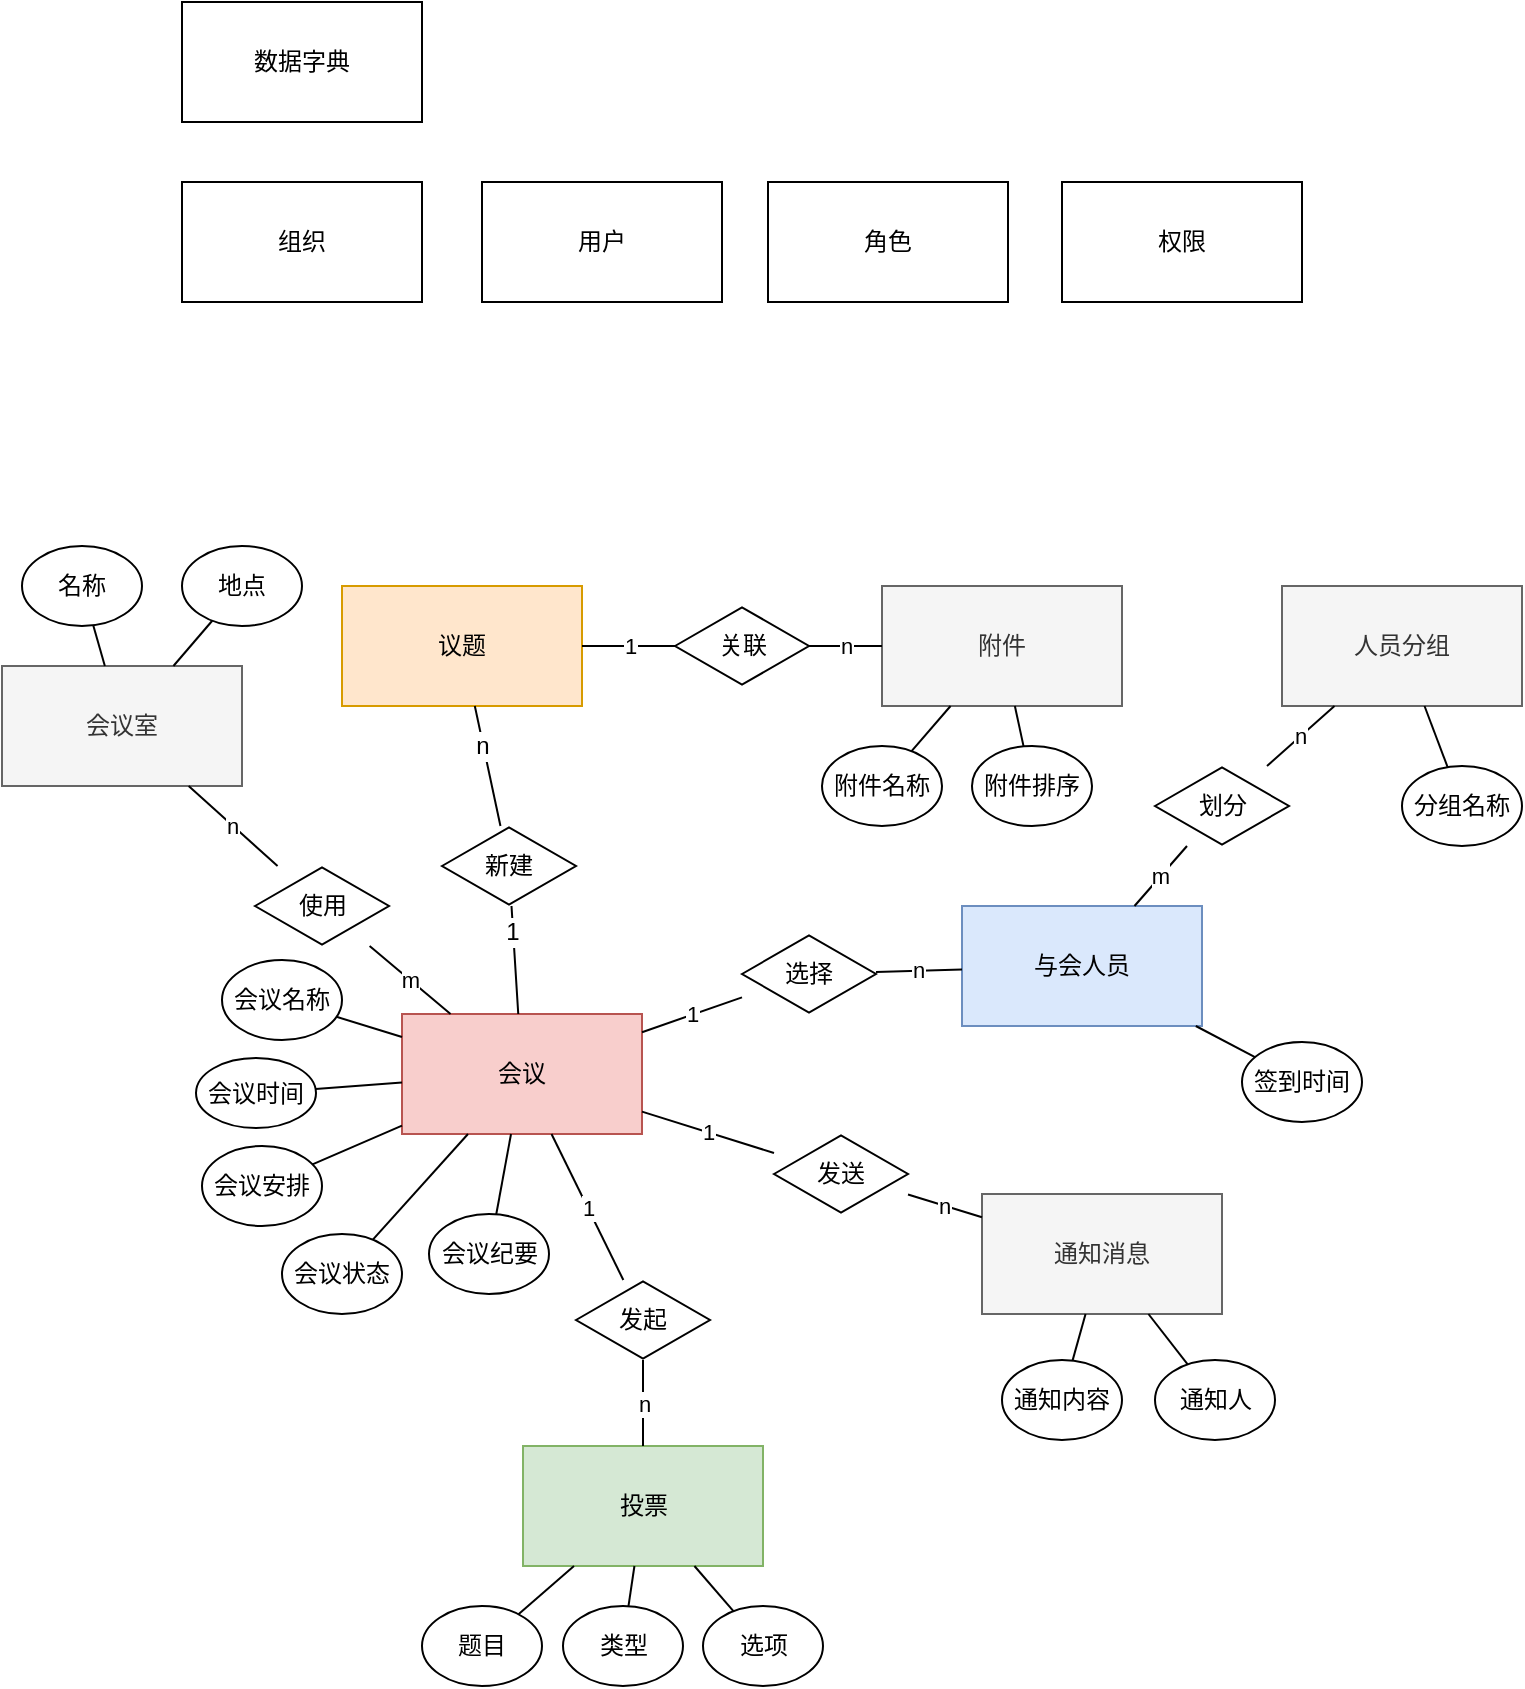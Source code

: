 <mxfile version="11.1.1" type="github"><diagram name="Page-1" id="efa7a0a1-bf9b-a30e-e6df-94a7791c09e9"><mxGraphModel dx="1382" dy="774" grid="1" gridSize="10" guides="1" tooltips="1" connect="1" arrows="1" fold="1" page="1" pageScale="1" pageWidth="826" pageHeight="1169" background="#ffffff" math="0" shadow="0"><root><mxCell id="0"/><mxCell id="1" parent="0"/><mxCell id="Ppxd6khCGlcdWy87y5Yx-114" value="会议" style="rounded=0;whiteSpace=wrap;html=1;fillColor=#f8cecc;strokeColor=#b85450;" vertex="1" parent="1"><mxGeometry x="230" y="536" width="120" height="60" as="geometry"/></mxCell><mxCell id="Ppxd6khCGlcdWy87y5Yx-115" value="议题" style="rounded=0;whiteSpace=wrap;html=1;fillColor=#ffe6cc;strokeColor=#d79b00;" vertex="1" parent="1"><mxGeometry x="200" y="322" width="120" height="60" as="geometry"/></mxCell><mxCell id="Ppxd6khCGlcdWy87y5Yx-116" value="与会人员" style="rounded=0;whiteSpace=wrap;html=1;fillColor=#dae8fc;strokeColor=#6c8ebf;" vertex="1" parent="1"><mxGeometry x="510" y="482" width="120" height="60" as="geometry"/></mxCell><mxCell id="Ppxd6khCGlcdWy87y5Yx-117" value="附件" style="rounded=0;whiteSpace=wrap;html=1;fillColor=#f5f5f5;strokeColor=#666666;fontColor=#333333;" vertex="1" parent="1"><mxGeometry x="470" y="322" width="120" height="60" as="geometry"/></mxCell><mxCell id="Ppxd6khCGlcdWy87y5Yx-118" value="通知消息" style="rounded=0;whiteSpace=wrap;html=1;fillColor=#f5f5f5;strokeColor=#666666;fontColor=#333333;" vertex="1" parent="1"><mxGeometry x="520" y="626" width="120" height="60" as="geometry"/></mxCell><mxCell id="Ppxd6khCGlcdWy87y5Yx-119" value="投票" style="rounded=0;whiteSpace=wrap;html=1;fillColor=#d5e8d4;strokeColor=#82b366;" vertex="1" parent="1"><mxGeometry x="290.5" y="752" width="120" height="60" as="geometry"/></mxCell><mxCell id="Ppxd6khCGlcdWy87y5Yx-121" value="会议室" style="rounded=0;whiteSpace=wrap;html=1;fillColor=#f5f5f5;strokeColor=#666666;fontColor=#333333;" vertex="1" parent="1"><mxGeometry x="30" y="362" width="120" height="60" as="geometry"/></mxCell><mxCell id="Ppxd6khCGlcdWy87y5Yx-123" value="组织" style="rounded=0;whiteSpace=wrap;html=1;" vertex="1" parent="1"><mxGeometry x="120" y="120" width="120" height="60" as="geometry"/></mxCell><mxCell id="Ppxd6khCGlcdWy87y5Yx-124" value="用户" style="rounded=0;whiteSpace=wrap;html=1;" vertex="1" parent="1"><mxGeometry x="270" y="120" width="120" height="60" as="geometry"/></mxCell><mxCell id="Ppxd6khCGlcdWy87y5Yx-125" value="角色" style="rounded=0;whiteSpace=wrap;html=1;" vertex="1" parent="1"><mxGeometry x="413" y="120" width="120" height="60" as="geometry"/></mxCell><mxCell id="Ppxd6khCGlcdWy87y5Yx-126" value="权限" style="rounded=0;whiteSpace=wrap;html=1;" vertex="1" parent="1"><mxGeometry x="560" y="120" width="120" height="60" as="geometry"/></mxCell><mxCell id="Ppxd6khCGlcdWy87y5Yx-128" value="人员分组" style="rounded=0;whiteSpace=wrap;html=1;fillColor=#f5f5f5;strokeColor=#666666;fontColor=#333333;" vertex="1" parent="1"><mxGeometry x="670" y="322" width="120" height="60" as="geometry"/></mxCell><mxCell id="Ppxd6khCGlcdWy87y5Yx-129" value="数据字典" style="rounded=0;whiteSpace=wrap;html=1;" vertex="1" parent="1"><mxGeometry x="120" y="30" width="120" height="60" as="geometry"/></mxCell><mxCell id="Ppxd6khCGlcdWy87y5Yx-131" value="会议时间" style="ellipse;whiteSpace=wrap;html=1;" vertex="1" parent="1"><mxGeometry x="127" y="558" width="60" height="35" as="geometry"/></mxCell><mxCell id="Ppxd6khCGlcdWy87y5Yx-132" value="会议名称" style="ellipse;whiteSpace=wrap;html=1;" vertex="1" parent="1"><mxGeometry x="140" y="509" width="60" height="40" as="geometry"/></mxCell><mxCell id="Ppxd6khCGlcdWy87y5Yx-133" value="" style="endArrow=none;html=1;" edge="1" parent="1" source="Ppxd6khCGlcdWy87y5Yx-131" target="Ppxd6khCGlcdWy87y5Yx-114"><mxGeometry width="50" height="50" relative="1" as="geometry"><mxPoint x="160" y="596" as="sourcePoint"/><mxPoint x="210" y="546" as="targetPoint"/></mxGeometry></mxCell><mxCell id="Ppxd6khCGlcdWy87y5Yx-134" value="" style="endArrow=none;html=1;" edge="1" parent="1" source="Ppxd6khCGlcdWy87y5Yx-132" target="Ppxd6khCGlcdWy87y5Yx-114"><mxGeometry width="50" height="50" relative="1" as="geometry"><mxPoint x="130" y="706" as="sourcePoint"/><mxPoint x="180" y="656" as="targetPoint"/></mxGeometry></mxCell><mxCell id="Ppxd6khCGlcdWy87y5Yx-135" value="会议状态" style="ellipse;whiteSpace=wrap;html=1;" vertex="1" parent="1"><mxGeometry x="170" y="646" width="60" height="40" as="geometry"/></mxCell><mxCell id="Ppxd6khCGlcdWy87y5Yx-136" value="" style="endArrow=none;html=1;" edge="1" parent="1" source="Ppxd6khCGlcdWy87y5Yx-135" target="Ppxd6khCGlcdWy87y5Yx-114"><mxGeometry width="50" height="50" relative="1" as="geometry"><mxPoint x="250" y="646" as="sourcePoint"/><mxPoint x="300" y="596" as="targetPoint"/></mxGeometry></mxCell><mxCell id="Ppxd6khCGlcdWy87y5Yx-137" value="新建" style="html=1;whiteSpace=wrap;aspect=fixed;shape=isoRectangle;" vertex="1" parent="1"><mxGeometry x="250" y="442" width="67" height="40" as="geometry"/></mxCell><mxCell id="Ppxd6khCGlcdWy87y5Yx-138" value="" style="endArrow=none;html=1;" edge="1" parent="1" source="Ppxd6khCGlcdWy87y5Yx-137" target="Ppxd6khCGlcdWy87y5Yx-115"><mxGeometry width="50" height="50" relative="1" as="geometry"><mxPoint x="400" y="482" as="sourcePoint"/><mxPoint x="450" y="432" as="targetPoint"/></mxGeometry></mxCell><mxCell id="Ppxd6khCGlcdWy87y5Yx-141" value="n" style="text;html=1;resizable=0;points=[];align=center;verticalAlign=middle;labelBackgroundColor=#ffffff;" vertex="1" connectable="0" parent="Ppxd6khCGlcdWy87y5Yx-138"><mxGeometry x="0.34" y="1" relative="1" as="geometry"><mxPoint as="offset"/></mxGeometry></mxCell><mxCell id="Ppxd6khCGlcdWy87y5Yx-139" value="" style="endArrow=none;html=1;" edge="1" parent="1" source="Ppxd6khCGlcdWy87y5Yx-114" target="Ppxd6khCGlcdWy87y5Yx-137"><mxGeometry width="50" height="50" relative="1" as="geometry"><mxPoint x="270" y="532" as="sourcePoint"/><mxPoint x="320" y="482" as="targetPoint"/></mxGeometry></mxCell><mxCell id="Ppxd6khCGlcdWy87y5Yx-140" value="1" style="text;html=1;resizable=0;points=[];align=center;verticalAlign=middle;labelBackgroundColor=#ffffff;" vertex="1" connectable="0" parent="Ppxd6khCGlcdWy87y5Yx-139"><mxGeometry x="0.523" y="1" relative="1" as="geometry"><mxPoint as="offset"/></mxGeometry></mxCell><mxCell id="Ppxd6khCGlcdWy87y5Yx-142" value="n" style="endArrow=none;html=1;" edge="1" parent="1" source="Ppxd6khCGlcdWy87y5Yx-143" target="Ppxd6khCGlcdWy87y5Yx-117"><mxGeometry width="50" height="50" relative="1" as="geometry"><mxPoint x="360" y="472" as="sourcePoint"/><mxPoint x="410" y="422" as="targetPoint"/></mxGeometry></mxCell><mxCell id="Ppxd6khCGlcdWy87y5Yx-143" value="关联" style="html=1;whiteSpace=wrap;aspect=fixed;shape=isoRectangle;" vertex="1" parent="1"><mxGeometry x="366.5" y="332" width="67" height="40" as="geometry"/></mxCell><mxCell id="Ppxd6khCGlcdWy87y5Yx-144" value="1" style="endArrow=none;html=1;" edge="1" parent="1" source="Ppxd6khCGlcdWy87y5Yx-115" target="Ppxd6khCGlcdWy87y5Yx-143"><mxGeometry width="50" height="50" relative="1" as="geometry"><mxPoint x="320" y="352" as="sourcePoint"/><mxPoint x="470" y="352" as="targetPoint"/></mxGeometry></mxCell><mxCell id="Ppxd6khCGlcdWy87y5Yx-145" value="n" style="endArrow=none;html=1;" edge="1" parent="1" source="Ppxd6khCGlcdWy87y5Yx-147" target="Ppxd6khCGlcdWy87y5Yx-121"><mxGeometry width="50" height="50" relative="1" as="geometry"><mxPoint x="100" y="452" as="sourcePoint"/><mxPoint x="150" y="402" as="targetPoint"/></mxGeometry></mxCell><mxCell id="Ppxd6khCGlcdWy87y5Yx-147" value="使用" style="html=1;whiteSpace=wrap;aspect=fixed;shape=isoRectangle;" vertex="1" parent="1"><mxGeometry x="156.5" y="462" width="67" height="40" as="geometry"/></mxCell><mxCell id="Ppxd6khCGlcdWy87y5Yx-148" value="m" style="endArrow=none;html=1;" edge="1" parent="1" source="Ppxd6khCGlcdWy87y5Yx-114" target="Ppxd6khCGlcdWy87y5Yx-147"><mxGeometry width="50" height="50" relative="1" as="geometry"><mxPoint x="264.766" y="536" as="sourcePoint"/><mxPoint x="135.234" y="382" as="targetPoint"/></mxGeometry></mxCell><mxCell id="Ppxd6khCGlcdWy87y5Yx-149" value="n" style="endArrow=none;html=1;" edge="1" parent="1" source="Ppxd6khCGlcdWy87y5Yx-150" target="Ppxd6khCGlcdWy87y5Yx-116"><mxGeometry width="50" height="50" relative="1" as="geometry"><mxPoint x="420" y="572" as="sourcePoint"/><mxPoint x="470" y="522" as="targetPoint"/></mxGeometry></mxCell><mxCell id="Ppxd6khCGlcdWy87y5Yx-150" value="选择" style="html=1;whiteSpace=wrap;aspect=fixed;shape=isoRectangle;" vertex="1" parent="1"><mxGeometry x="400" y="496" width="67" height="40" as="geometry"/></mxCell><mxCell id="Ppxd6khCGlcdWy87y5Yx-151" value="1" style="endArrow=none;html=1;" edge="1" parent="1" source="Ppxd6khCGlcdWy87y5Yx-114" target="Ppxd6khCGlcdWy87y5Yx-150"><mxGeometry width="50" height="50" relative="1" as="geometry"><mxPoint x="350" y="542.889" as="sourcePoint"/><mxPoint x="500" y="485.111" as="targetPoint"/></mxGeometry></mxCell><mxCell id="Ppxd6khCGlcdWy87y5Yx-152" value="" style="endArrow=none;html=1;" edge="1" parent="1" source="Ppxd6khCGlcdWy87y5Yx-158" target="Ppxd6khCGlcdWy87y5Yx-114"><mxGeometry width="50" height="50" relative="1" as="geometry"><mxPoint x="140" y="752" as="sourcePoint"/><mxPoint x="190" y="702" as="targetPoint"/></mxGeometry></mxCell><mxCell id="Ppxd6khCGlcdWy87y5Yx-153" value="1" style="endArrow=none;html=1;" edge="1" parent="1" source="Ppxd6khCGlcdWy87y5Yx-154" target="Ppxd6khCGlcdWy87y5Yx-114"><mxGeometry width="50" height="50" relative="1" as="geometry"><mxPoint x="160" y="772" as="sourcePoint"/><mxPoint x="210" y="722" as="targetPoint"/></mxGeometry></mxCell><mxCell id="Ppxd6khCGlcdWy87y5Yx-154" value="发送" style="html=1;whiteSpace=wrap;aspect=fixed;shape=isoRectangle;" vertex="1" parent="1"><mxGeometry x="416" y="596" width="67" height="40" as="geometry"/></mxCell><mxCell id="Ppxd6khCGlcdWy87y5Yx-155" value="n" style="endArrow=none;html=1;" edge="1" parent="1" source="Ppxd6khCGlcdWy87y5Yx-118" target="Ppxd6khCGlcdWy87y5Yx-154"><mxGeometry width="50" height="50" relative="1" as="geometry"><mxPoint x="520" y="637.379" as="sourcePoint"/><mxPoint x="350" y="584.621" as="targetPoint"/></mxGeometry></mxCell><mxCell id="Ppxd6khCGlcdWy87y5Yx-156" value="会议安排" style="ellipse;whiteSpace=wrap;html=1;" vertex="1" parent="1"><mxGeometry x="130" y="602" width="60" height="40" as="geometry"/></mxCell><mxCell id="Ppxd6khCGlcdWy87y5Yx-157" value="" style="endArrow=none;html=1;" edge="1" parent="1" source="Ppxd6khCGlcdWy87y5Yx-156" target="Ppxd6khCGlcdWy87y5Yx-114"><mxGeometry width="50" height="50" relative="1" as="geometry"><mxPoint x="410" y="732" as="sourcePoint"/><mxPoint x="460" y="682" as="targetPoint"/></mxGeometry></mxCell><mxCell id="Ppxd6khCGlcdWy87y5Yx-158" value="会议纪要" style="ellipse;whiteSpace=wrap;html=1;" vertex="1" parent="1"><mxGeometry x="243.5" y="636" width="60" height="40" as="geometry"/></mxCell><mxCell id="Ppxd6khCGlcdWy87y5Yx-159" value="1" style="endArrow=none;html=1;" edge="1" parent="1" source="Ppxd6khCGlcdWy87y5Yx-163" target="Ppxd6khCGlcdWy87y5Yx-114"><mxGeometry width="50" height="50" relative="1" as="geometry"><mxPoint x="350" y="706" as="sourcePoint"/><mxPoint x="400" y="656" as="targetPoint"/></mxGeometry></mxCell><mxCell id="Ppxd6khCGlcdWy87y5Yx-163" value="发起" style="html=1;whiteSpace=wrap;aspect=fixed;shape=isoRectangle;" vertex="1" parent="1"><mxGeometry x="317" y="669" width="67" height="40" as="geometry"/></mxCell><mxCell id="Ppxd6khCGlcdWy87y5Yx-164" value="n" style="endArrow=none;html=1;" edge="1" parent="1" source="Ppxd6khCGlcdWy87y5Yx-119" target="Ppxd6khCGlcdWy87y5Yx-163"><mxGeometry width="50" height="50" relative="1" as="geometry"><mxPoint x="369.024" y="782" as="sourcePoint"/><mxPoint x="300.976" y="596" as="targetPoint"/></mxGeometry></mxCell><mxCell id="Ppxd6khCGlcdWy87y5Yx-165" value="" style="endArrow=none;html=1;" edge="1" parent="1" source="Ppxd6khCGlcdWy87y5Yx-166" target="Ppxd6khCGlcdWy87y5Yx-116"><mxGeometry width="50" height="50" relative="1" as="geometry"><mxPoint x="560" y="529" as="sourcePoint"/><mxPoint x="750" y="472" as="targetPoint"/></mxGeometry></mxCell><mxCell id="Ppxd6khCGlcdWy87y5Yx-166" value="签到时间" style="ellipse;whiteSpace=wrap;html=1;" vertex="1" parent="1"><mxGeometry x="650" y="550" width="60" height="40" as="geometry"/></mxCell><mxCell id="Ppxd6khCGlcdWy87y5Yx-168" value="n" style="endArrow=none;html=1;" edge="1" parent="1" source="Ppxd6khCGlcdWy87y5Yx-169" target="Ppxd6khCGlcdWy87y5Yx-128"><mxGeometry width="50" height="50" relative="1" as="geometry"><mxPoint x="655" y="457" as="sourcePoint"/><mxPoint x="705" y="407" as="targetPoint"/></mxGeometry></mxCell><mxCell id="Ppxd6khCGlcdWy87y5Yx-169" value="划分" style="html=1;whiteSpace=wrap;aspect=fixed;shape=isoRectangle;" vertex="1" parent="1"><mxGeometry x="606.5" y="412" width="67" height="40" as="geometry"/></mxCell><mxCell id="Ppxd6khCGlcdWy87y5Yx-170" value="m" style="endArrow=none;html=1;" edge="1" parent="1" source="Ppxd6khCGlcdWy87y5Yx-116" target="Ppxd6khCGlcdWy87y5Yx-169"><mxGeometry width="50" height="50" relative="1" as="geometry"><mxPoint x="611.818" y="432" as="sourcePoint"/><mxPoint x="698.182" y="382" as="targetPoint"/></mxGeometry></mxCell><mxCell id="Ppxd6khCGlcdWy87y5Yx-171" value="选项" style="ellipse;whiteSpace=wrap;html=1;" vertex="1" parent="1"><mxGeometry x="380.5" y="832" width="60" height="40" as="geometry"/></mxCell><mxCell id="Ppxd6khCGlcdWy87y5Yx-172" value="" style="endArrow=none;html=1;" edge="1" parent="1" source="Ppxd6khCGlcdWy87y5Yx-171" target="Ppxd6khCGlcdWy87y5Yx-119"><mxGeometry width="50" height="50" relative="1" as="geometry"><mxPoint x="230" y="902" as="sourcePoint"/><mxPoint x="280" y="852" as="targetPoint"/></mxGeometry></mxCell><mxCell id="Ppxd6khCGlcdWy87y5Yx-173" value="题目" style="ellipse;whiteSpace=wrap;html=1;" vertex="1" parent="1"><mxGeometry x="240" y="832" width="60" height="40" as="geometry"/></mxCell><mxCell id="Ppxd6khCGlcdWy87y5Yx-175" value="" style="endArrow=none;html=1;" edge="1" parent="1" source="Ppxd6khCGlcdWy87y5Yx-173" target="Ppxd6khCGlcdWy87y5Yx-119"><mxGeometry width="50" height="50" relative="1" as="geometry"><mxPoint x="110" y="832" as="sourcePoint"/><mxPoint x="160" y="782" as="targetPoint"/></mxGeometry></mxCell><mxCell id="Ppxd6khCGlcdWy87y5Yx-176" value="类型" style="ellipse;whiteSpace=wrap;html=1;" vertex="1" parent="1"><mxGeometry x="310.5" y="832" width="60" height="40" as="geometry"/></mxCell><mxCell id="Ppxd6khCGlcdWy87y5Yx-177" value="" style="endArrow=none;html=1;" edge="1" parent="1" source="Ppxd6khCGlcdWy87y5Yx-176" target="Ppxd6khCGlcdWy87y5Yx-119"><mxGeometry width="50" height="50" relative="1" as="geometry"><mxPoint x="150" y="842" as="sourcePoint"/><mxPoint x="200" y="792" as="targetPoint"/></mxGeometry></mxCell><mxCell id="Ppxd6khCGlcdWy87y5Yx-178" value="通知内容" style="ellipse;whiteSpace=wrap;html=1;" vertex="1" parent="1"><mxGeometry x="530" y="709" width="60" height="40" as="geometry"/></mxCell><mxCell id="Ppxd6khCGlcdWy87y5Yx-179" value="通知人" style="ellipse;whiteSpace=wrap;html=1;" vertex="1" parent="1"><mxGeometry x="606.5" y="709" width="60" height="40" as="geometry"/></mxCell><mxCell id="Ppxd6khCGlcdWy87y5Yx-180" value="" style="endArrow=none;html=1;" edge="1" parent="1" source="Ppxd6khCGlcdWy87y5Yx-178" target="Ppxd6khCGlcdWy87y5Yx-118"><mxGeometry width="50" height="50" relative="1" as="geometry"><mxPoint x="450" y="742" as="sourcePoint"/><mxPoint x="500" y="692" as="targetPoint"/></mxGeometry></mxCell><mxCell id="Ppxd6khCGlcdWy87y5Yx-181" value="" style="endArrow=none;html=1;" edge="1" parent="1" source="Ppxd6khCGlcdWy87y5Yx-179" target="Ppxd6khCGlcdWy87y5Yx-118"><mxGeometry width="50" height="50" relative="1" as="geometry"><mxPoint x="710" y="722" as="sourcePoint"/><mxPoint x="760" y="672" as="targetPoint"/></mxGeometry></mxCell><mxCell id="Ppxd6khCGlcdWy87y5Yx-182" value="分组名称" style="ellipse;whiteSpace=wrap;html=1;" vertex="1" parent="1"><mxGeometry x="730" y="412" width="60" height="40" as="geometry"/></mxCell><mxCell id="Ppxd6khCGlcdWy87y5Yx-183" value="" style="endArrow=none;html=1;" edge="1" parent="1" source="Ppxd6khCGlcdWy87y5Yx-182" target="Ppxd6khCGlcdWy87y5Yx-128"><mxGeometry width="50" height="50" relative="1" as="geometry"><mxPoint x="740" y="412" as="sourcePoint"/><mxPoint x="790" y="362" as="targetPoint"/></mxGeometry></mxCell><mxCell id="Ppxd6khCGlcdWy87y5Yx-185" value="附件排序" style="ellipse;whiteSpace=wrap;html=1;" vertex="1" parent="1"><mxGeometry x="515" y="402" width="60" height="40" as="geometry"/></mxCell><mxCell id="Ppxd6khCGlcdWy87y5Yx-186" value="附件名称" style="ellipse;whiteSpace=wrap;html=1;" vertex="1" parent="1"><mxGeometry x="440" y="402" width="60" height="40" as="geometry"/></mxCell><mxCell id="Ppxd6khCGlcdWy87y5Yx-187" value="" style="endArrow=none;html=1;" edge="1" parent="1" source="Ppxd6khCGlcdWy87y5Yx-186" target="Ppxd6khCGlcdWy87y5Yx-117"><mxGeometry width="50" height="50" relative="1" as="geometry"><mxPoint x="350" y="462" as="sourcePoint"/><mxPoint x="400" y="412" as="targetPoint"/></mxGeometry></mxCell><mxCell id="Ppxd6khCGlcdWy87y5Yx-188" value="" style="endArrow=none;html=1;" edge="1" parent="1" source="Ppxd6khCGlcdWy87y5Yx-185" target="Ppxd6khCGlcdWy87y5Yx-117"><mxGeometry width="50" height="50" relative="1" as="geometry"><mxPoint x="380" y="462" as="sourcePoint"/><mxPoint x="430" y="412" as="targetPoint"/></mxGeometry></mxCell><mxCell id="Ppxd6khCGlcdWy87y5Yx-190" value="地点" style="ellipse;whiteSpace=wrap;html=1;" vertex="1" parent="1"><mxGeometry x="120" y="302" width="60" height="40" as="geometry"/></mxCell><mxCell id="Ppxd6khCGlcdWy87y5Yx-191" value="名称" style="ellipse;whiteSpace=wrap;html=1;" vertex="1" parent="1"><mxGeometry x="40" y="302" width="60" height="40" as="geometry"/></mxCell><mxCell id="Ppxd6khCGlcdWy87y5Yx-192" value="" style="endArrow=none;html=1;" edge="1" parent="1" source="Ppxd6khCGlcdWy87y5Yx-121" target="Ppxd6khCGlcdWy87y5Yx-191"><mxGeometry width="50" height="50" relative="1" as="geometry"><mxPoint x="60" y="282" as="sourcePoint"/><mxPoint x="110" y="232" as="targetPoint"/></mxGeometry></mxCell><mxCell id="Ppxd6khCGlcdWy87y5Yx-193" value="" style="endArrow=none;html=1;" edge="1" parent="1" source="Ppxd6khCGlcdWy87y5Yx-121" target="Ppxd6khCGlcdWy87y5Yx-190"><mxGeometry width="50" height="50" relative="1" as="geometry"><mxPoint x="60" y="282" as="sourcePoint"/><mxPoint x="110" y="232" as="targetPoint"/></mxGeometry></mxCell></root></mxGraphModel></diagram></mxfile>